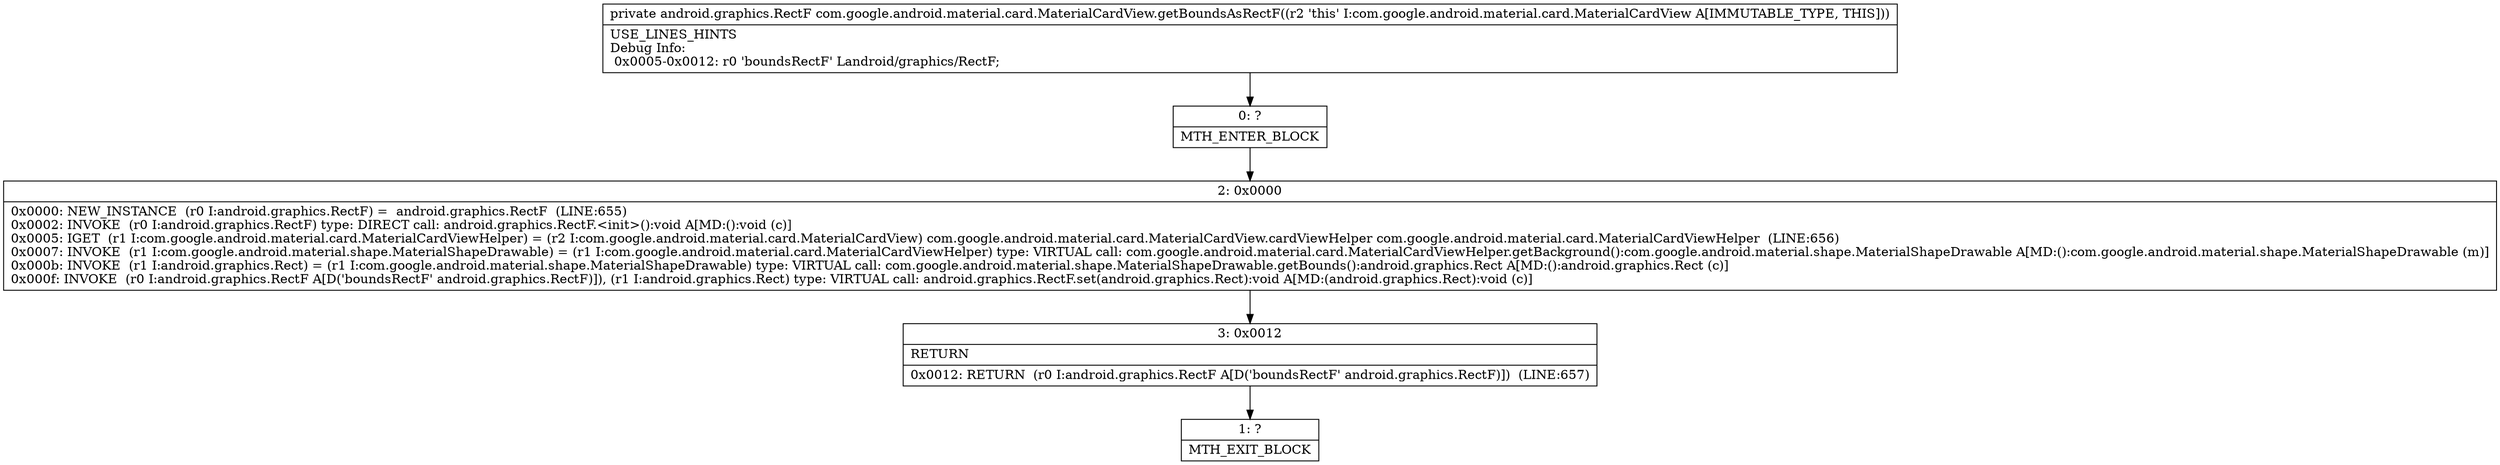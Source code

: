 digraph "CFG forcom.google.android.material.card.MaterialCardView.getBoundsAsRectF()Landroid\/graphics\/RectF;" {
Node_0 [shape=record,label="{0\:\ ?|MTH_ENTER_BLOCK\l}"];
Node_2 [shape=record,label="{2\:\ 0x0000|0x0000: NEW_INSTANCE  (r0 I:android.graphics.RectF) =  android.graphics.RectF  (LINE:655)\l0x0002: INVOKE  (r0 I:android.graphics.RectF) type: DIRECT call: android.graphics.RectF.\<init\>():void A[MD:():void (c)]\l0x0005: IGET  (r1 I:com.google.android.material.card.MaterialCardViewHelper) = (r2 I:com.google.android.material.card.MaterialCardView) com.google.android.material.card.MaterialCardView.cardViewHelper com.google.android.material.card.MaterialCardViewHelper  (LINE:656)\l0x0007: INVOKE  (r1 I:com.google.android.material.shape.MaterialShapeDrawable) = (r1 I:com.google.android.material.card.MaterialCardViewHelper) type: VIRTUAL call: com.google.android.material.card.MaterialCardViewHelper.getBackground():com.google.android.material.shape.MaterialShapeDrawable A[MD:():com.google.android.material.shape.MaterialShapeDrawable (m)]\l0x000b: INVOKE  (r1 I:android.graphics.Rect) = (r1 I:com.google.android.material.shape.MaterialShapeDrawable) type: VIRTUAL call: com.google.android.material.shape.MaterialShapeDrawable.getBounds():android.graphics.Rect A[MD:():android.graphics.Rect (c)]\l0x000f: INVOKE  (r0 I:android.graphics.RectF A[D('boundsRectF' android.graphics.RectF)]), (r1 I:android.graphics.Rect) type: VIRTUAL call: android.graphics.RectF.set(android.graphics.Rect):void A[MD:(android.graphics.Rect):void (c)]\l}"];
Node_3 [shape=record,label="{3\:\ 0x0012|RETURN\l|0x0012: RETURN  (r0 I:android.graphics.RectF A[D('boundsRectF' android.graphics.RectF)])  (LINE:657)\l}"];
Node_1 [shape=record,label="{1\:\ ?|MTH_EXIT_BLOCK\l}"];
MethodNode[shape=record,label="{private android.graphics.RectF com.google.android.material.card.MaterialCardView.getBoundsAsRectF((r2 'this' I:com.google.android.material.card.MaterialCardView A[IMMUTABLE_TYPE, THIS]))  | USE_LINES_HINTS\lDebug Info:\l  0x0005\-0x0012: r0 'boundsRectF' Landroid\/graphics\/RectF;\l}"];
MethodNode -> Node_0;Node_0 -> Node_2;
Node_2 -> Node_3;
Node_3 -> Node_1;
}

